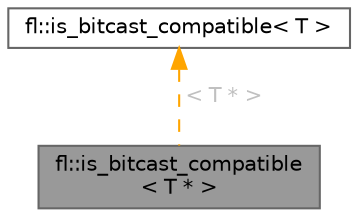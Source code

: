 digraph "fl::is_bitcast_compatible&lt; T * &gt;"
{
 // INTERACTIVE_SVG=YES
 // LATEX_PDF_SIZE
  bgcolor="transparent";
  edge [fontname=Helvetica,fontsize=10,labelfontname=Helvetica,labelfontsize=10];
  node [fontname=Helvetica,fontsize=10,shape=box,height=0.2,width=0.4];
  Node1 [id="Node000001",label="fl::is_bitcast_compatible\l\< T * \>",height=0.2,width=0.4,color="gray40", fillcolor="grey60", style="filled", fontcolor="black",tooltip=" "];
  Node2 -> Node1 [id="edge1_Node000001_Node000002",dir="back",color="orange",style="dashed",tooltip=" ",label=" \< T * \>",fontcolor="grey" ];
  Node2 [id="Node000002",label="fl::is_bitcast_compatible\< T \>",height=0.2,width=0.4,color="gray40", fillcolor="white", style="filled",URL="$d2/ddf/structfl_1_1is__bitcast__compatible.html",tooltip=" "];
}
